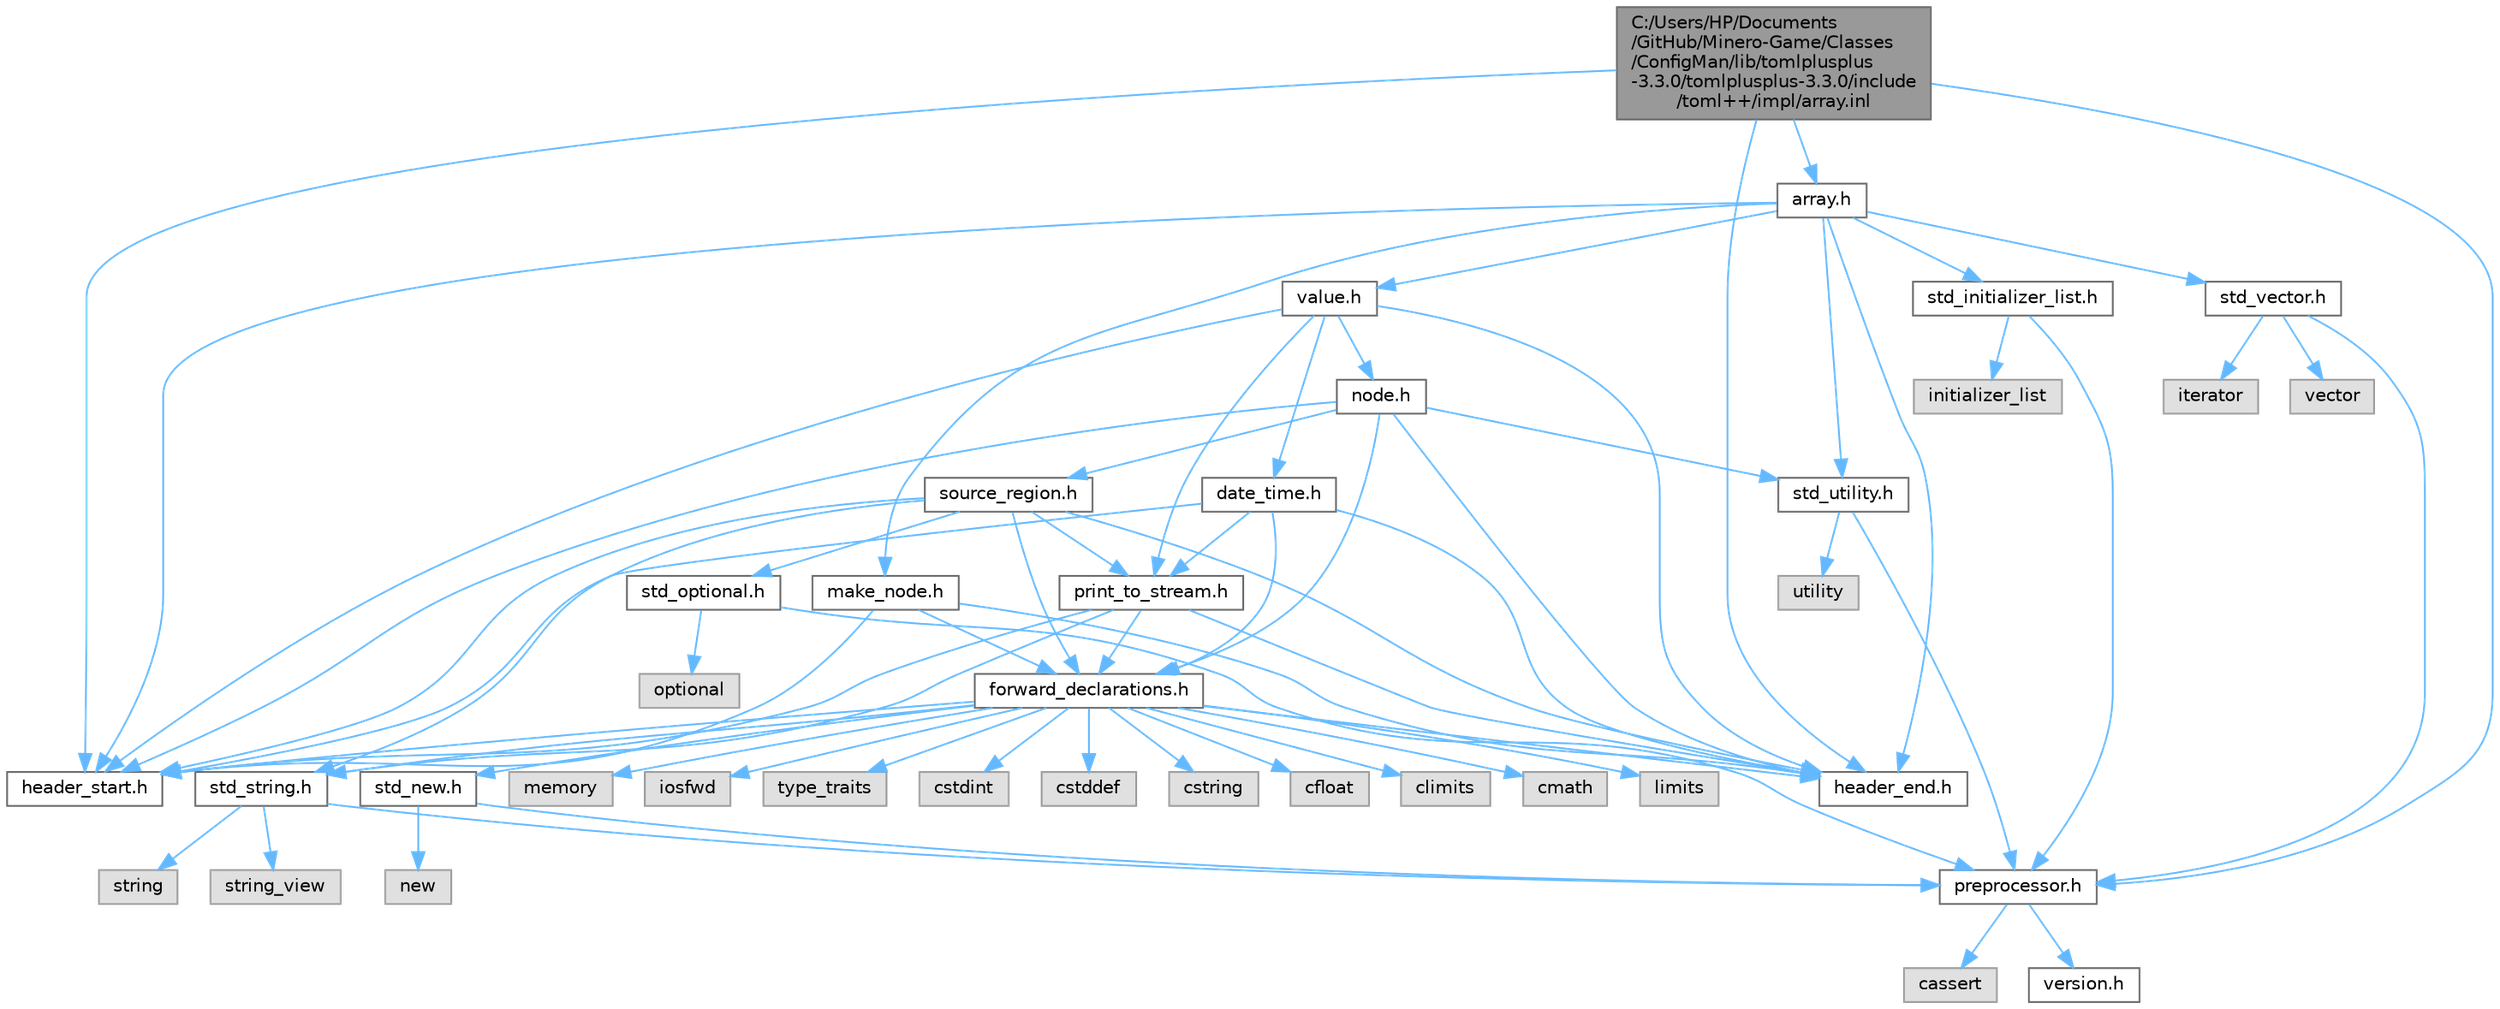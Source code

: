 digraph "C:/Users/HP/Documents/GitHub/Minero-Game/Classes/ConfigMan/lib/tomlplusplus-3.3.0/tomlplusplus-3.3.0/include/toml++/impl/array.inl"
{
 // LATEX_PDF_SIZE
  bgcolor="transparent";
  edge [fontname=Helvetica,fontsize=10,labelfontname=Helvetica,labelfontsize=10];
  node [fontname=Helvetica,fontsize=10,shape=box,height=0.2,width=0.4];
  Node1 [id="Node000001",label="C:/Users/HP/Documents\l/GitHub/Minero-Game/Classes\l/ConfigMan/lib/tomlplusplus\l-3.3.0/tomlplusplus-3.3.0/include\l/toml++/impl/array.inl",height=0.2,width=0.4,color="gray40", fillcolor="grey60", style="filled", fontcolor="black",tooltip=" "];
  Node1 -> Node2 [id="edge137_Node000001_Node000002",color="steelblue1",style="solid",tooltip=" "];
  Node2 [id="Node000002",label="preprocessor.h",height=0.2,width=0.4,color="grey40", fillcolor="white", style="filled",URL="$preprocessor_8h.html",tooltip=" "];
  Node2 -> Node3 [id="edge138_Node000002_Node000003",color="steelblue1",style="solid",tooltip=" "];
  Node3 [id="Node000003",label="cassert",height=0.2,width=0.4,color="grey60", fillcolor="#E0E0E0", style="filled",tooltip=" "];
  Node2 -> Node4 [id="edge139_Node000002_Node000004",color="steelblue1",style="solid",tooltip=" "];
  Node4 [id="Node000004",label="version.h",height=0.2,width=0.4,color="grey40", fillcolor="white", style="filled",URL="$version_8h.html",tooltip=" "];
  Node1 -> Node5 [id="edge140_Node000001_Node000005",color="steelblue1",style="solid",tooltip=" "];
  Node5 [id="Node000005",label="array.h",height=0.2,width=0.4,color="grey40", fillcolor="white", style="filled",URL="$array_8h.html",tooltip=" "];
  Node5 -> Node6 [id="edge141_Node000005_Node000006",color="steelblue1",style="solid",tooltip=" "];
  Node6 [id="Node000006",label="std_utility.h",height=0.2,width=0.4,color="grey40", fillcolor="white", style="filled",URL="$std__utility_8h.html",tooltip=" "];
  Node6 -> Node2 [id="edge142_Node000006_Node000002",color="steelblue1",style="solid",tooltip=" "];
  Node6 -> Node7 [id="edge143_Node000006_Node000007",color="steelblue1",style="solid",tooltip=" "];
  Node7 [id="Node000007",label="utility",height=0.2,width=0.4,color="grey60", fillcolor="#E0E0E0", style="filled",tooltip=" "];
  Node5 -> Node8 [id="edge144_Node000005_Node000008",color="steelblue1",style="solid",tooltip=" "];
  Node8 [id="Node000008",label="std_vector.h",height=0.2,width=0.4,color="grey40", fillcolor="white", style="filled",URL="$std__vector_8h.html",tooltip=" "];
  Node8 -> Node2 [id="edge145_Node000008_Node000002",color="steelblue1",style="solid",tooltip=" "];
  Node8 -> Node9 [id="edge146_Node000008_Node000009",color="steelblue1",style="solid",tooltip=" "];
  Node9 [id="Node000009",label="vector",height=0.2,width=0.4,color="grey60", fillcolor="#E0E0E0", style="filled",tooltip=" "];
  Node8 -> Node10 [id="edge147_Node000008_Node000010",color="steelblue1",style="solid",tooltip=" "];
  Node10 [id="Node000010",label="iterator",height=0.2,width=0.4,color="grey60", fillcolor="#E0E0E0", style="filled",tooltip=" "];
  Node5 -> Node11 [id="edge148_Node000005_Node000011",color="steelblue1",style="solid",tooltip=" "];
  Node11 [id="Node000011",label="std_initializer_list.h",height=0.2,width=0.4,color="grey40", fillcolor="white", style="filled",URL="$std__initializer__list_8h.html",tooltip=" "];
  Node11 -> Node2 [id="edge149_Node000011_Node000002",color="steelblue1",style="solid",tooltip=" "];
  Node11 -> Node12 [id="edge150_Node000011_Node000012",color="steelblue1",style="solid",tooltip=" "];
  Node12 [id="Node000012",label="initializer_list",height=0.2,width=0.4,color="grey60", fillcolor="#E0E0E0", style="filled",tooltip=" "];
  Node5 -> Node13 [id="edge151_Node000005_Node000013",color="steelblue1",style="solid",tooltip=" "];
  Node13 [id="Node000013",label="value.h",height=0.2,width=0.4,color="grey40", fillcolor="white", style="filled",URL="$value_8h.html",tooltip=" "];
  Node13 -> Node14 [id="edge152_Node000013_Node000014",color="steelblue1",style="solid",tooltip=" "];
  Node14 [id="Node000014",label="date_time.h",height=0.2,width=0.4,color="grey40", fillcolor="white", style="filled",URL="$date__time_8h.html",tooltip=" "];
  Node14 -> Node15 [id="edge153_Node000014_Node000015",color="steelblue1",style="solid",tooltip=" "];
  Node15 [id="Node000015",label="forward_declarations.h",height=0.2,width=0.4,color="grey40", fillcolor="white", style="filled",URL="$forward__declarations_8h.html",tooltip=" "];
  Node15 -> Node16 [id="edge154_Node000015_Node000016",color="steelblue1",style="solid",tooltip=" "];
  Node16 [id="Node000016",label="std_string.h",height=0.2,width=0.4,color="grey40", fillcolor="white", style="filled",URL="$std__string_8h.html",tooltip=" "];
  Node16 -> Node2 [id="edge155_Node000016_Node000002",color="steelblue1",style="solid",tooltip=" "];
  Node16 -> Node17 [id="edge156_Node000016_Node000017",color="steelblue1",style="solid",tooltip=" "];
  Node17 [id="Node000017",label="string_view",height=0.2,width=0.4,color="grey60", fillcolor="#E0E0E0", style="filled",tooltip=" "];
  Node16 -> Node18 [id="edge157_Node000016_Node000018",color="steelblue1",style="solid",tooltip=" "];
  Node18 [id="Node000018",label="string",height=0.2,width=0.4,color="grey60", fillcolor="#E0E0E0", style="filled",tooltip=" "];
  Node15 -> Node19 [id="edge158_Node000015_Node000019",color="steelblue1",style="solid",tooltip=" "];
  Node19 [id="Node000019",label="std_new.h",height=0.2,width=0.4,color="grey40", fillcolor="white", style="filled",URL="$std__new_8h.html",tooltip=" "];
  Node19 -> Node2 [id="edge159_Node000019_Node000002",color="steelblue1",style="solid",tooltip=" "];
  Node19 -> Node20 [id="edge160_Node000019_Node000020",color="steelblue1",style="solid",tooltip=" "];
  Node20 [id="Node000020",label="new",height=0.2,width=0.4,color="grey60", fillcolor="#E0E0E0", style="filled",tooltip=" "];
  Node15 -> Node21 [id="edge161_Node000015_Node000021",color="steelblue1",style="solid",tooltip=" "];
  Node21 [id="Node000021",label="cstdint",height=0.2,width=0.4,color="grey60", fillcolor="#E0E0E0", style="filled",tooltip=" "];
  Node15 -> Node22 [id="edge162_Node000015_Node000022",color="steelblue1",style="solid",tooltip=" "];
  Node22 [id="Node000022",label="cstddef",height=0.2,width=0.4,color="grey60", fillcolor="#E0E0E0", style="filled",tooltip=" "];
  Node15 -> Node23 [id="edge163_Node000015_Node000023",color="steelblue1",style="solid",tooltip=" "];
  Node23 [id="Node000023",label="cstring",height=0.2,width=0.4,color="grey60", fillcolor="#E0E0E0", style="filled",tooltip=" "];
  Node15 -> Node24 [id="edge164_Node000015_Node000024",color="steelblue1",style="solid",tooltip=" "];
  Node24 [id="Node000024",label="cfloat",height=0.2,width=0.4,color="grey60", fillcolor="#E0E0E0", style="filled",tooltip=" "];
  Node15 -> Node25 [id="edge165_Node000015_Node000025",color="steelblue1",style="solid",tooltip=" "];
  Node25 [id="Node000025",label="climits",height=0.2,width=0.4,color="grey60", fillcolor="#E0E0E0", style="filled",tooltip=" "];
  Node15 -> Node26 [id="edge166_Node000015_Node000026",color="steelblue1",style="solid",tooltip=" "];
  Node26 [id="Node000026",label="cmath",height=0.2,width=0.4,color="grey60", fillcolor="#E0E0E0", style="filled",tooltip=" "];
  Node15 -> Node27 [id="edge167_Node000015_Node000027",color="steelblue1",style="solid",tooltip=" "];
  Node27 [id="Node000027",label="limits",height=0.2,width=0.4,color="grey60", fillcolor="#E0E0E0", style="filled",tooltip=" "];
  Node15 -> Node28 [id="edge168_Node000015_Node000028",color="steelblue1",style="solid",tooltip=" "];
  Node28 [id="Node000028",label="memory",height=0.2,width=0.4,color="grey60", fillcolor="#E0E0E0", style="filled",tooltip=" "];
  Node15 -> Node29 [id="edge169_Node000015_Node000029",color="steelblue1",style="solid",tooltip=" "];
  Node29 [id="Node000029",label="iosfwd",height=0.2,width=0.4,color="grey60", fillcolor="#E0E0E0", style="filled",tooltip=" "];
  Node15 -> Node30 [id="edge170_Node000015_Node000030",color="steelblue1",style="solid",tooltip=" "];
  Node30 [id="Node000030",label="type_traits",height=0.2,width=0.4,color="grey60", fillcolor="#E0E0E0", style="filled",tooltip=" "];
  Node15 -> Node31 [id="edge171_Node000015_Node000031",color="steelblue1",style="solid",tooltip=" "];
  Node31 [id="Node000031",label="header_start.h",height=0.2,width=0.4,color="grey40", fillcolor="white", style="filled",URL="$header__start_8h.html",tooltip=" "];
  Node15 -> Node32 [id="edge172_Node000015_Node000032",color="steelblue1",style="solid",tooltip=" "];
  Node32 [id="Node000032",label="header_end.h",height=0.2,width=0.4,color="grey40", fillcolor="white", style="filled",URL="$header__end_8h.html",tooltip=" "];
  Node14 -> Node33 [id="edge173_Node000014_Node000033",color="steelblue1",style="solid",tooltip=" "];
  Node33 [id="Node000033",label="print_to_stream.h",height=0.2,width=0.4,color="grey40", fillcolor="white", style="filled",URL="$print__to__stream_8h.html",tooltip=" "];
  Node33 -> Node16 [id="edge174_Node000033_Node000016",color="steelblue1",style="solid",tooltip=" "];
  Node33 -> Node15 [id="edge175_Node000033_Node000015",color="steelblue1",style="solid",tooltip=" "];
  Node33 -> Node31 [id="edge176_Node000033_Node000031",color="steelblue1",style="solid",tooltip=" "];
  Node33 -> Node32 [id="edge177_Node000033_Node000032",color="steelblue1",style="solid",tooltip=" "];
  Node14 -> Node31 [id="edge178_Node000014_Node000031",color="steelblue1",style="solid",tooltip=" "];
  Node14 -> Node32 [id="edge179_Node000014_Node000032",color="steelblue1",style="solid",tooltip=" "];
  Node13 -> Node34 [id="edge180_Node000013_Node000034",color="steelblue1",style="solid",tooltip=" "];
  Node34 [id="Node000034",label="node.h",height=0.2,width=0.4,color="grey40", fillcolor="white", style="filled",URL="$node_8h.html",tooltip=" "];
  Node34 -> Node6 [id="edge181_Node000034_Node000006",color="steelblue1",style="solid",tooltip=" "];
  Node34 -> Node15 [id="edge182_Node000034_Node000015",color="steelblue1",style="solid",tooltip=" "];
  Node34 -> Node35 [id="edge183_Node000034_Node000035",color="steelblue1",style="solid",tooltip=" "];
  Node35 [id="Node000035",label="source_region.h",height=0.2,width=0.4,color="grey40", fillcolor="white", style="filled",URL="$source__region_8h.html",tooltip=" "];
  Node35 -> Node36 [id="edge184_Node000035_Node000036",color="steelblue1",style="solid",tooltip=" "];
  Node36 [id="Node000036",label="std_optional.h",height=0.2,width=0.4,color="grey40", fillcolor="white", style="filled",URL="$std__optional_8h.html",tooltip=" "];
  Node36 -> Node2 [id="edge185_Node000036_Node000002",color="steelblue1",style="solid",tooltip=" "];
  Node36 -> Node37 [id="edge186_Node000036_Node000037",color="steelblue1",style="solid",tooltip=" "];
  Node37 [id="Node000037",label="optional",height=0.2,width=0.4,color="grey60", fillcolor="#E0E0E0", style="filled",tooltip=" "];
  Node35 -> Node16 [id="edge187_Node000035_Node000016",color="steelblue1",style="solid",tooltip=" "];
  Node35 -> Node15 [id="edge188_Node000035_Node000015",color="steelblue1",style="solid",tooltip=" "];
  Node35 -> Node33 [id="edge189_Node000035_Node000033",color="steelblue1",style="solid",tooltip=" "];
  Node35 -> Node31 [id="edge190_Node000035_Node000031",color="steelblue1",style="solid",tooltip=" "];
  Node35 -> Node32 [id="edge191_Node000035_Node000032",color="steelblue1",style="solid",tooltip=" "];
  Node34 -> Node31 [id="edge192_Node000034_Node000031",color="steelblue1",style="solid",tooltip=" "];
  Node34 -> Node32 [id="edge193_Node000034_Node000032",color="steelblue1",style="solid",tooltip=" "];
  Node13 -> Node33 [id="edge194_Node000013_Node000033",color="steelblue1",style="solid",tooltip=" "];
  Node13 -> Node31 [id="edge195_Node000013_Node000031",color="steelblue1",style="solid",tooltip=" "];
  Node13 -> Node32 [id="edge196_Node000013_Node000032",color="steelblue1",style="solid",tooltip=" "];
  Node5 -> Node38 [id="edge197_Node000005_Node000038",color="steelblue1",style="solid",tooltip=" "];
  Node38 [id="Node000038",label="make_node.h",height=0.2,width=0.4,color="grey40", fillcolor="white", style="filled",URL="$make__node_8h.html",tooltip=" "];
  Node38 -> Node15 [id="edge198_Node000038_Node000015",color="steelblue1",style="solid",tooltip=" "];
  Node38 -> Node31 [id="edge199_Node000038_Node000031",color="steelblue1",style="solid",tooltip=" "];
  Node38 -> Node32 [id="edge200_Node000038_Node000032",color="steelblue1",style="solid",tooltip=" "];
  Node5 -> Node31 [id="edge201_Node000005_Node000031",color="steelblue1",style="solid",tooltip=" "];
  Node5 -> Node32 [id="edge202_Node000005_Node000032",color="steelblue1",style="solid",tooltip=" "];
  Node1 -> Node31 [id="edge203_Node000001_Node000031",color="steelblue1",style="solid",tooltip=" "];
  Node1 -> Node32 [id="edge204_Node000001_Node000032",color="steelblue1",style="solid",tooltip=" "];
}
